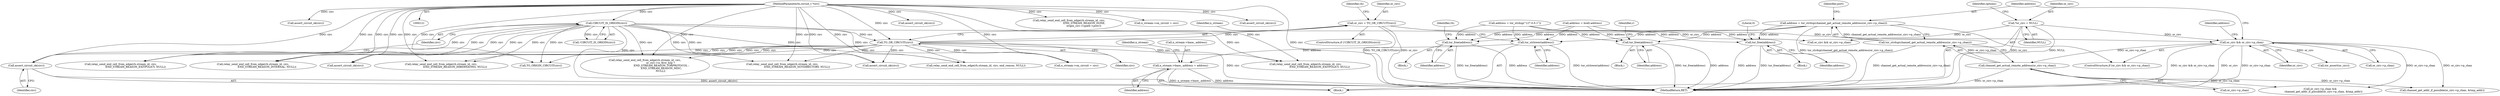 digraph "0_tor_79b59a2dfcb68897ee89d98587d09e55f07e68d7@API" {
"1000344" [label="(Call,address = tor_strdup(channel_get_actual_remote_address(or_circ->p_chan)))"];
"1000346" [label="(Call,tor_strdup(channel_get_actual_remote_address(or_circ->p_chan)))"];
"1000347" [label="(Call,channel_get_actual_remote_address(or_circ->p_chan))"];
"1000339" [label="(Call,or_circ && or_circ->p_chan)"];
"1000155" [label="(Call,or_circ = TO_OR_CIRCUIT(circ))"];
"1000157" [label="(Call,TO_OR_CIRCUIT(circ))"];
"1000153" [label="(Call,CIRCUIT_IS_ORIGIN(circ))"];
"1000149" [label="(Call,assert_circuit_ok(circ))"];
"1000123" [label="(MethodParameterIn,circuit_t *circ)"];
"1000136" [label="(Call,*or_circ = NULL)"];
"1000396" [label="(Call,tor_free(address))"];
"1000536" [label="(Call,tor_free(address))"];
"1000591" [label="(Call,tor_free(address))"];
"1000595" [label="(Call,tor_strlower(address))"];
"1000597" [label="(Call,n_stream->base_.address = address)"];
"1000136" [label="(Call,*or_circ = NULL)"];
"1000150" [label="(Identifier,circ)"];
"1000594" [label="(Literal,0)"];
"1000697" [label="(MethodReturn,RET)"];
"1000329" [label="(Call,relay_send_end_cell_from_edge(rh.stream_id, circ,\n                                    END_STREAM_REASON_NOTDIRECTORY, NULL))"];
"1000692" [label="(Call,assert_circuit_ok(circ))"];
"1000153" [label="(Call,CIRCUIT_IS_ORIGIN(circ))"];
"1000226" [label="(Call,relay_send_end_cell_from_edge(rh.stream_id, circ, end_reason, NULL))"];
"1000339" [label="(Call,or_circ && or_circ->p_chan)"];
"1000124" [label="(Block,)"];
"1000340" [label="(Identifier,or_circ)"];
"1000344" [label="(Call,address = tor_strdup(channel_get_actual_remote_address(or_circ->p_chan)))"];
"1000540" [label="(Identifier,r)"];
"1000466" [label="(Block,)"];
"1000241" [label="(Call,address = bcell.address)"];
"1000161" [label="(Identifier,rh)"];
"1000338" [label="(ControlStructure,if (or_circ && or_circ->p_chan))"];
"1000154" [label="(Identifier,circ)"];
"1000579" [label="(Call,assert_circuit_ok(circ))"];
"1000158" [label="(Identifier,circ)"];
"1000138" [label="(Identifier,NULL)"];
"1000189" [label="(Call,relay_send_end_cell_from_edge(rh.stream_id, circ,\n                                  END_STREAM_REASON_EXITPOLICY, NULL))"];
"1000398" [label="(Call,relay_send_end_cell_from_edge(rh.stream_id, circ,\n                                    END_STREAM_REASON_EXITPOLICY, NULL))"];
"1000595" [label="(Call,tor_strlower(address))"];
"1000642" [label="(Call,or_circ->p_chan &&\n        channel_get_addr_if_possible(or_circ->p_chan, &tmp_addr))"];
"1000639" [label="(Call,tor_assert(or_circ))"];
"1000155" [label="(Call,or_circ = TO_OR_CIRCUIT(circ))"];
"1000522" [label="(Call,relay_send_end_cell_from_edge(rh.stream_id, circ,\n                                     END_STREAM_REASON_DONE,\n                                    origin_circ->cpath->prev))"];
"1000123" [label="(MethodParameterIn,circuit_t *circ)"];
"1000569" [label="(Call,n_stream->on_circuit = circ)"];
"1000369" [label="(Call,relay_send_end_cell_from_edge(rh.stream_id, circ,\n                                  END_STREAM_REASON_INTERNAL, NULL))"];
"1000501" [label="(Call,assert_circuit_ok(circ))"];
"1000646" [label="(Call,channel_get_addr_if_possible(or_circ->p_chan, &tmp_addr))"];
"1000151" [label="(ControlStructure,if (!CIRCUIT_IS_ORIGIN(circ)))"];
"1000548" [label="(Call,assert_circuit_ok(circ))"];
"1000341" [label="(Call,or_circ->p_chan)"];
"1000607" [label="(Identifier,n_stream)"];
"1000598" [label="(Call,n_stream->base_.address)"];
"1000591" [label="(Call,tor_free(address))"];
"1000600" [label="(Identifier,n_stream)"];
"1000346" [label="(Call,tor_strdup(channel_get_actual_remote_address(or_circ->p_chan)))"];
"1000395" [label="(Block,)"];
"1000353" [label="(Identifier,address)"];
"1000157" [label="(Call,TO_OR_CIRCUIT(circ))"];
"1000673" [label="(Call,assert_circuit_ok(circ))"];
"1000596" [label="(Identifier,address)"];
"1000614" [label="(Call,relay_send_end_cell_from_edge(rh.stream_id, circ,\n                                  END_STREAM_REASON_HIBERNATING, NULL))"];
"1000513" [label="(Block,)"];
"1000400" [label="(Identifier,rh)"];
"1000603" [label="(Identifier,address)"];
"1000149" [label="(Call,assert_circuit_ok(circ))"];
"1000348" [label="(Call,or_circ->p_chan)"];
"1000137" [label="(Identifier,or_circ)"];
"1000352" [label="(Call,address = tor_strdup(\"127.0.0.1\"))"];
"1000470" [label="(Call,TO_ORIGIN_CIRCUIT(circ))"];
"1000294" [label="(Call,relay_send_end_cell_from_edge(rh.stream_id, circ,\n                                      or_circ->is_first_hop ?\n                                        END_STREAM_REASON_TORPROTOCOL :\n                                        END_STREAM_REASON_MISC,\n                                      NULL))"];
"1000357" [label="(Identifier,port)"];
"1000345" [label="(Identifier,address)"];
"1000156" [label="(Identifier,or_circ)"];
"1000626" [label="(Call,n_stream->on_circuit = circ)"];
"1000252" [label="(Call,or_circ && or_circ->p_chan)"];
"1000396" [label="(Call,tor_free(address))"];
"1000347" [label="(Call,channel_get_actual_remote_address(or_circ->p_chan))"];
"1000397" [label="(Identifier,address)"];
"1000141" [label="(Identifier,options)"];
"1000537" [label="(Identifier,address)"];
"1000597" [label="(Call,n_stream->base_.address = address)"];
"1000152" [label="(Call,!CIRCUIT_IS_ORIGIN(circ))"];
"1000592" [label="(Identifier,address)"];
"1000536" [label="(Call,tor_free(address))"];
"1000344" -> "1000338"  [label="AST: "];
"1000344" -> "1000346"  [label="CFG: "];
"1000345" -> "1000344"  [label="AST: "];
"1000346" -> "1000344"  [label="AST: "];
"1000357" -> "1000344"  [label="CFG: "];
"1000344" -> "1000697"  [label="DDG: tor_strdup(channel_get_actual_remote_address(or_circ->p_chan))"];
"1000346" -> "1000344"  [label="DDG: channel_get_actual_remote_address(or_circ->p_chan)"];
"1000344" -> "1000396"  [label="DDG: address"];
"1000344" -> "1000536"  [label="DDG: address"];
"1000344" -> "1000591"  [label="DDG: address"];
"1000344" -> "1000595"  [label="DDG: address"];
"1000346" -> "1000347"  [label="CFG: "];
"1000347" -> "1000346"  [label="AST: "];
"1000346" -> "1000697"  [label="DDG: channel_get_actual_remote_address(or_circ->p_chan)"];
"1000347" -> "1000346"  [label="DDG: or_circ->p_chan"];
"1000347" -> "1000348"  [label="CFG: "];
"1000348" -> "1000347"  [label="AST: "];
"1000347" -> "1000697"  [label="DDG: or_circ->p_chan"];
"1000339" -> "1000347"  [label="DDG: or_circ->p_chan"];
"1000347" -> "1000642"  [label="DDG: or_circ->p_chan"];
"1000347" -> "1000646"  [label="DDG: or_circ->p_chan"];
"1000339" -> "1000338"  [label="AST: "];
"1000339" -> "1000340"  [label="CFG: "];
"1000339" -> "1000341"  [label="CFG: "];
"1000340" -> "1000339"  [label="AST: "];
"1000341" -> "1000339"  [label="AST: "];
"1000345" -> "1000339"  [label="CFG: "];
"1000353" -> "1000339"  [label="CFG: "];
"1000339" -> "1000697"  [label="DDG: or_circ && or_circ->p_chan"];
"1000339" -> "1000697"  [label="DDG: or_circ"];
"1000339" -> "1000697"  [label="DDG: or_circ->p_chan"];
"1000155" -> "1000339"  [label="DDG: or_circ"];
"1000136" -> "1000339"  [label="DDG: or_circ"];
"1000339" -> "1000639"  [label="DDG: or_circ"];
"1000339" -> "1000642"  [label="DDG: or_circ->p_chan"];
"1000339" -> "1000646"  [label="DDG: or_circ->p_chan"];
"1000155" -> "1000151"  [label="AST: "];
"1000155" -> "1000157"  [label="CFG: "];
"1000156" -> "1000155"  [label="AST: "];
"1000157" -> "1000155"  [label="AST: "];
"1000161" -> "1000155"  [label="CFG: "];
"1000155" -> "1000697"  [label="DDG: TO_OR_CIRCUIT(circ)"];
"1000155" -> "1000697"  [label="DDG: or_circ"];
"1000157" -> "1000155"  [label="DDG: circ"];
"1000155" -> "1000252"  [label="DDG: or_circ"];
"1000157" -> "1000158"  [label="CFG: "];
"1000158" -> "1000157"  [label="AST: "];
"1000157" -> "1000697"  [label="DDG: circ"];
"1000153" -> "1000157"  [label="DDG: circ"];
"1000123" -> "1000157"  [label="DDG: circ"];
"1000157" -> "1000189"  [label="DDG: circ"];
"1000157" -> "1000226"  [label="DDG: circ"];
"1000157" -> "1000294"  [label="DDG: circ"];
"1000157" -> "1000329"  [label="DDG: circ"];
"1000157" -> "1000369"  [label="DDG: circ"];
"1000157" -> "1000398"  [label="DDG: circ"];
"1000157" -> "1000470"  [label="DDG: circ"];
"1000157" -> "1000614"  [label="DDG: circ"];
"1000157" -> "1000626"  [label="DDG: circ"];
"1000157" -> "1000673"  [label="DDG: circ"];
"1000157" -> "1000692"  [label="DDG: circ"];
"1000153" -> "1000152"  [label="AST: "];
"1000153" -> "1000154"  [label="CFG: "];
"1000154" -> "1000153"  [label="AST: "];
"1000152" -> "1000153"  [label="CFG: "];
"1000153" -> "1000697"  [label="DDG: circ"];
"1000153" -> "1000152"  [label="DDG: circ"];
"1000149" -> "1000153"  [label="DDG: circ"];
"1000123" -> "1000153"  [label="DDG: circ"];
"1000153" -> "1000189"  [label="DDG: circ"];
"1000153" -> "1000226"  [label="DDG: circ"];
"1000153" -> "1000294"  [label="DDG: circ"];
"1000153" -> "1000329"  [label="DDG: circ"];
"1000153" -> "1000369"  [label="DDG: circ"];
"1000153" -> "1000398"  [label="DDG: circ"];
"1000153" -> "1000470"  [label="DDG: circ"];
"1000153" -> "1000614"  [label="DDG: circ"];
"1000153" -> "1000626"  [label="DDG: circ"];
"1000153" -> "1000673"  [label="DDG: circ"];
"1000153" -> "1000692"  [label="DDG: circ"];
"1000149" -> "1000124"  [label="AST: "];
"1000149" -> "1000150"  [label="CFG: "];
"1000150" -> "1000149"  [label="AST: "];
"1000154" -> "1000149"  [label="CFG: "];
"1000149" -> "1000697"  [label="DDG: assert_circuit_ok(circ)"];
"1000123" -> "1000149"  [label="DDG: circ"];
"1000123" -> "1000121"  [label="AST: "];
"1000123" -> "1000697"  [label="DDG: circ"];
"1000123" -> "1000189"  [label="DDG: circ"];
"1000123" -> "1000226"  [label="DDG: circ"];
"1000123" -> "1000294"  [label="DDG: circ"];
"1000123" -> "1000329"  [label="DDG: circ"];
"1000123" -> "1000369"  [label="DDG: circ"];
"1000123" -> "1000398"  [label="DDG: circ"];
"1000123" -> "1000470"  [label="DDG: circ"];
"1000123" -> "1000501"  [label="DDG: circ"];
"1000123" -> "1000522"  [label="DDG: circ"];
"1000123" -> "1000548"  [label="DDG: circ"];
"1000123" -> "1000569"  [label="DDG: circ"];
"1000123" -> "1000579"  [label="DDG: circ"];
"1000123" -> "1000614"  [label="DDG: circ"];
"1000123" -> "1000626"  [label="DDG: circ"];
"1000123" -> "1000673"  [label="DDG: circ"];
"1000123" -> "1000692"  [label="DDG: circ"];
"1000136" -> "1000124"  [label="AST: "];
"1000136" -> "1000138"  [label="CFG: "];
"1000137" -> "1000136"  [label="AST: "];
"1000138" -> "1000136"  [label="AST: "];
"1000141" -> "1000136"  [label="CFG: "];
"1000136" -> "1000697"  [label="DDG: NULL"];
"1000136" -> "1000697"  [label="DDG: or_circ"];
"1000136" -> "1000252"  [label="DDG: or_circ"];
"1000396" -> "1000395"  [label="AST: "];
"1000396" -> "1000397"  [label="CFG: "];
"1000397" -> "1000396"  [label="AST: "];
"1000400" -> "1000396"  [label="CFG: "];
"1000396" -> "1000697"  [label="DDG: tor_free(address)"];
"1000396" -> "1000697"  [label="DDG: address"];
"1000352" -> "1000396"  [label="DDG: address"];
"1000241" -> "1000396"  [label="DDG: address"];
"1000536" -> "1000513"  [label="AST: "];
"1000536" -> "1000537"  [label="CFG: "];
"1000537" -> "1000536"  [label="AST: "];
"1000540" -> "1000536"  [label="CFG: "];
"1000536" -> "1000697"  [label="DDG: tor_free(address)"];
"1000536" -> "1000697"  [label="DDG: address"];
"1000352" -> "1000536"  [label="DDG: address"];
"1000241" -> "1000536"  [label="DDG: address"];
"1000591" -> "1000466"  [label="AST: "];
"1000591" -> "1000592"  [label="CFG: "];
"1000592" -> "1000591"  [label="AST: "];
"1000594" -> "1000591"  [label="CFG: "];
"1000591" -> "1000697"  [label="DDG: address"];
"1000591" -> "1000697"  [label="DDG: tor_free(address)"];
"1000352" -> "1000591"  [label="DDG: address"];
"1000241" -> "1000591"  [label="DDG: address"];
"1000595" -> "1000124"  [label="AST: "];
"1000595" -> "1000596"  [label="CFG: "];
"1000596" -> "1000595"  [label="AST: "];
"1000600" -> "1000595"  [label="CFG: "];
"1000595" -> "1000697"  [label="DDG: tor_strlower(address)"];
"1000352" -> "1000595"  [label="DDG: address"];
"1000241" -> "1000595"  [label="DDG: address"];
"1000595" -> "1000597"  [label="DDG: address"];
"1000597" -> "1000124"  [label="AST: "];
"1000597" -> "1000603"  [label="CFG: "];
"1000598" -> "1000597"  [label="AST: "];
"1000603" -> "1000597"  [label="AST: "];
"1000607" -> "1000597"  [label="CFG: "];
"1000597" -> "1000697"  [label="DDG: n_stream->base_.address"];
"1000597" -> "1000697"  [label="DDG: address"];
}

